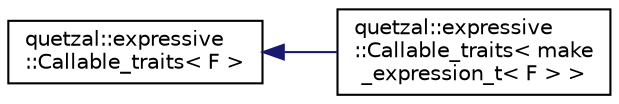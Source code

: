 digraph "Graphical Class Hierarchy"
{
 // LATEX_PDF_SIZE
  edge [fontname="Helvetica",fontsize="10",labelfontname="Helvetica",labelfontsize="10"];
  node [fontname="Helvetica",fontsize="10",shape=record];
  rankdir="LR";
  Node0 [label="quetzal::expressive\l::Callable_traits\< F \>",height=0.2,width=0.4,color="black", fillcolor="white", style="filled",URL="$structquetzal_1_1expressive_1_1_callable__traits.html",tooltip=" "];
  Node0 -> Node1 [dir="back",color="midnightblue",fontsize="10",style="solid",fontname="Helvetica"];
  Node1 [label="quetzal::expressive\l::Callable_traits\< make\l_expression_t\< F \> \>",height=0.2,width=0.4,color="black", fillcolor="white", style="filled",URL="$structquetzal_1_1expressive_1_1_callable__traits_3_01make__expression__t_3_01_f_01_4_01_4.html",tooltip=" "];
}
